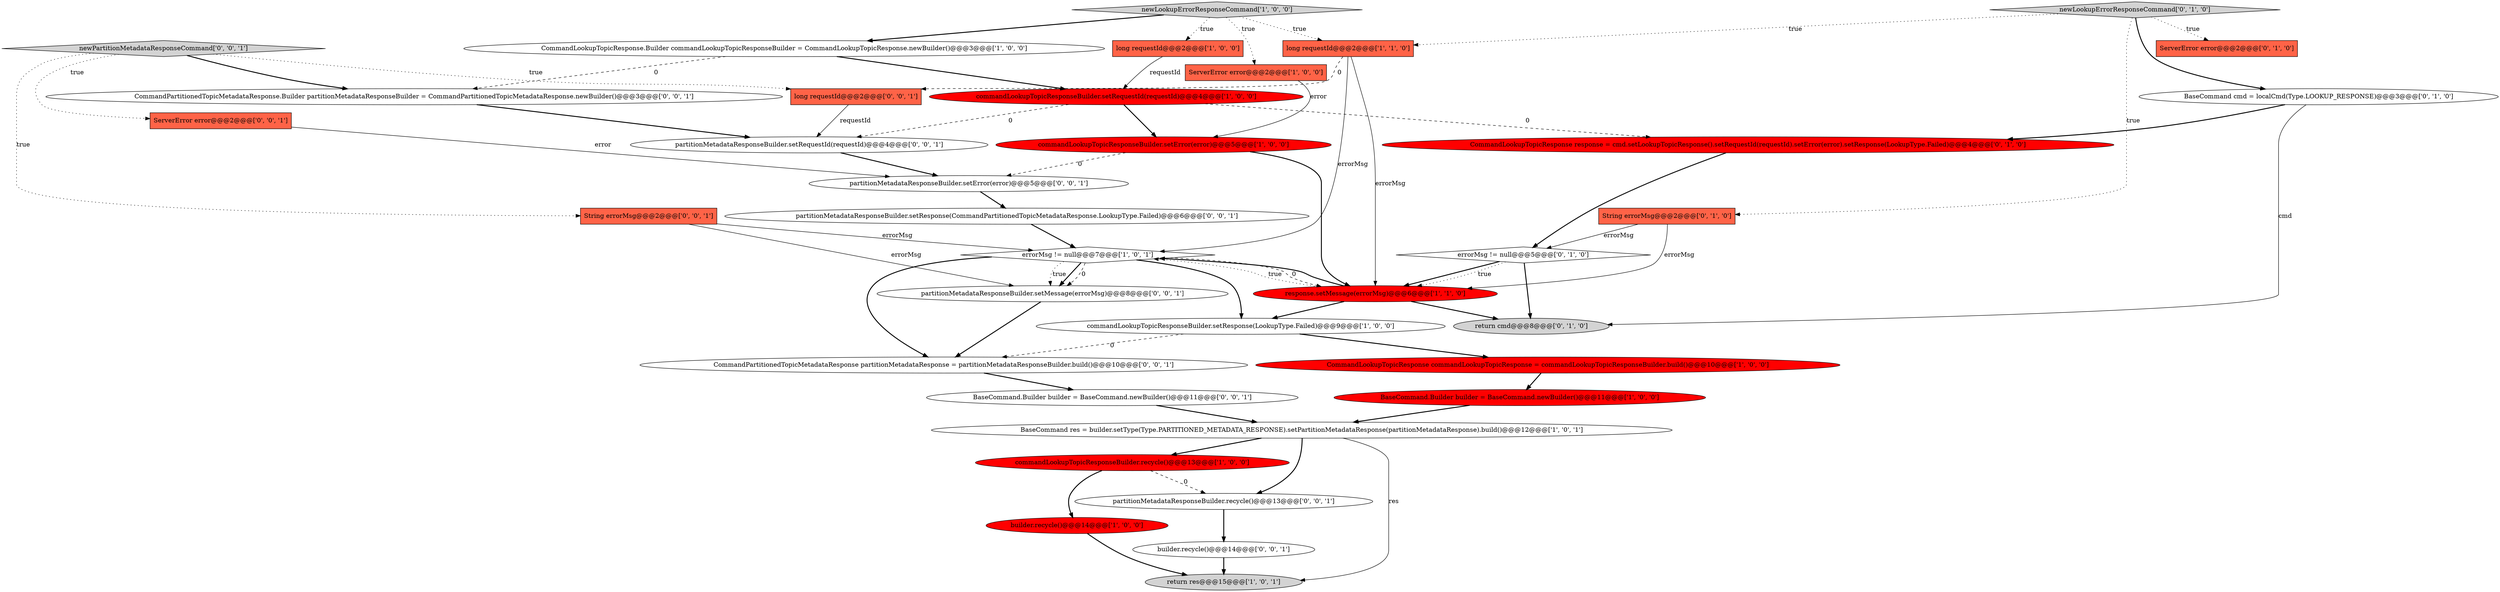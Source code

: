 digraph {
14 [style = filled, label = "errorMsg != null@@@7@@@['1', '0', '1']", fillcolor = white, shape = diamond image = "AAA0AAABBB1BBB"];
11 [style = filled, label = "commandLookupTopicResponseBuilder.setResponse(LookupType.Failed)@@@9@@@['1', '0', '0']", fillcolor = white, shape = ellipse image = "AAA0AAABBB1BBB"];
21 [style = filled, label = "ServerError error@@@2@@@['0', '1', '0']", fillcolor = tomato, shape = box image = "AAA0AAABBB2BBB"];
2 [style = filled, label = "commandLookupTopicResponseBuilder.setRequestId(requestId)@@@4@@@['1', '0', '0']", fillcolor = red, shape = ellipse image = "AAA1AAABBB1BBB"];
23 [style = filled, label = "partitionMetadataResponseBuilder.setError(error)@@@5@@@['0', '0', '1']", fillcolor = white, shape = ellipse image = "AAA0AAABBB3BBB"];
1 [style = filled, label = "builder.recycle()@@@14@@@['1', '0', '0']", fillcolor = red, shape = ellipse image = "AAA1AAABBB1BBB"];
0 [style = filled, label = "long requestId@@@2@@@['1', '0', '0']", fillcolor = tomato, shape = box image = "AAA0AAABBB1BBB"];
4 [style = filled, label = "response.setMessage(errorMsg)@@@6@@@['1', '1', '0']", fillcolor = red, shape = ellipse image = "AAA1AAABBB1BBB"];
16 [style = filled, label = "String errorMsg@@@2@@@['0', '1', '0']", fillcolor = tomato, shape = box image = "AAA0AAABBB2BBB"];
7 [style = filled, label = "return res@@@15@@@['1', '0', '1']", fillcolor = lightgray, shape = ellipse image = "AAA0AAABBB1BBB"];
22 [style = filled, label = "CommandLookupTopicResponse response = cmd.setLookupTopicResponse().setRequestId(requestId).setError(error).setResponse(LookupType.Failed)@@@4@@@['0', '1', '0']", fillcolor = red, shape = ellipse image = "AAA1AAABBB2BBB"];
9 [style = filled, label = "newLookupErrorResponseCommand['1', '0', '0']", fillcolor = lightgray, shape = diamond image = "AAA0AAABBB1BBB"];
5 [style = filled, label = "commandLookupTopicResponseBuilder.setError(error)@@@5@@@['1', '0', '0']", fillcolor = red, shape = ellipse image = "AAA1AAABBB1BBB"];
27 [style = filled, label = "ServerError error@@@2@@@['0', '0', '1']", fillcolor = tomato, shape = box image = "AAA0AAABBB3BBB"];
12 [style = filled, label = "CommandLookupTopicResponse commandLookupTopicResponse = commandLookupTopicResponseBuilder.build()@@@10@@@['1', '0', '0']", fillcolor = red, shape = ellipse image = "AAA1AAABBB1BBB"];
33 [style = filled, label = "partitionMetadataResponseBuilder.setRequestId(requestId)@@@4@@@['0', '0', '1']", fillcolor = white, shape = ellipse image = "AAA0AAABBB3BBB"];
24 [style = filled, label = "partitionMetadataResponseBuilder.recycle()@@@13@@@['0', '0', '1']", fillcolor = white, shape = ellipse image = "AAA0AAABBB3BBB"];
13 [style = filled, label = "long requestId@@@2@@@['1', '1', '0']", fillcolor = tomato, shape = box image = "AAA0AAABBB1BBB"];
35 [style = filled, label = "long requestId@@@2@@@['0', '0', '1']", fillcolor = tomato, shape = box image = "AAA0AAABBB3BBB"];
19 [style = filled, label = "BaseCommand cmd = localCmd(Type.LOOKUP_RESPONSE)@@@3@@@['0', '1', '0']", fillcolor = white, shape = ellipse image = "AAA0AAABBB2BBB"];
26 [style = filled, label = "CommandPartitionedTopicMetadataResponse.Builder partitionMetadataResponseBuilder = CommandPartitionedTopicMetadataResponse.newBuilder()@@@3@@@['0', '0', '1']", fillcolor = white, shape = ellipse image = "AAA0AAABBB3BBB"];
20 [style = filled, label = "newLookupErrorResponseCommand['0', '1', '0']", fillcolor = lightgray, shape = diamond image = "AAA0AAABBB2BBB"];
8 [style = filled, label = "CommandLookupTopicResponse.Builder commandLookupTopicResponseBuilder = CommandLookupTopicResponse.newBuilder()@@@3@@@['1', '0', '0']", fillcolor = white, shape = ellipse image = "AAA0AAABBB1BBB"];
3 [style = filled, label = "BaseCommand.Builder builder = BaseCommand.newBuilder()@@@11@@@['1', '0', '0']", fillcolor = red, shape = ellipse image = "AAA1AAABBB1BBB"];
6 [style = filled, label = "BaseCommand res = builder.setType(Type.PARTITIONED_METADATA_RESPONSE).setPartitionMetadataResponse(partitionMetadataResponse).build()@@@12@@@['1', '0', '1']", fillcolor = white, shape = ellipse image = "AAA0AAABBB1BBB"];
30 [style = filled, label = "BaseCommand.Builder builder = BaseCommand.newBuilder()@@@11@@@['0', '0', '1']", fillcolor = white, shape = ellipse image = "AAA0AAABBB3BBB"];
29 [style = filled, label = "CommandPartitionedTopicMetadataResponse partitionMetadataResponse = partitionMetadataResponseBuilder.build()@@@10@@@['0', '0', '1']", fillcolor = white, shape = ellipse image = "AAA0AAABBB3BBB"];
32 [style = filled, label = "builder.recycle()@@@14@@@['0', '0', '1']", fillcolor = white, shape = ellipse image = "AAA0AAABBB3BBB"];
28 [style = filled, label = "newPartitionMetadataResponseCommand['0', '0', '1']", fillcolor = lightgray, shape = diamond image = "AAA0AAABBB3BBB"];
17 [style = filled, label = "return cmd@@@8@@@['0', '1', '0']", fillcolor = lightgray, shape = ellipse image = "AAA0AAABBB2BBB"];
31 [style = filled, label = "String errorMsg@@@2@@@['0', '0', '1']", fillcolor = tomato, shape = box image = "AAA0AAABBB3BBB"];
15 [style = filled, label = "commandLookupTopicResponseBuilder.recycle()@@@13@@@['1', '0', '0']", fillcolor = red, shape = ellipse image = "AAA1AAABBB1BBB"];
18 [style = filled, label = "errorMsg != null@@@5@@@['0', '1', '0']", fillcolor = white, shape = diamond image = "AAA0AAABBB2BBB"];
34 [style = filled, label = "partitionMetadataResponseBuilder.setResponse(CommandPartitionedTopicMetadataResponse.LookupType.Failed)@@@6@@@['0', '0', '1']", fillcolor = white, shape = ellipse image = "AAA0AAABBB3BBB"];
25 [style = filled, label = "partitionMetadataResponseBuilder.setMessage(errorMsg)@@@8@@@['0', '0', '1']", fillcolor = white, shape = ellipse image = "AAA0AAABBB3BBB"];
10 [style = filled, label = "ServerError error@@@2@@@['1', '0', '0']", fillcolor = tomato, shape = box image = "AAA0AAABBB1BBB"];
35->33 [style = solid, label="requestId"];
13->4 [style = solid, label="errorMsg"];
4->14 [style = bold, label=""];
28->31 [style = dotted, label="true"];
14->25 [style = bold, label=""];
16->18 [style = solid, label="errorMsg"];
9->0 [style = dotted, label="true"];
4->17 [style = bold, label=""];
29->30 [style = bold, label=""];
13->35 [style = dashed, label="0"];
31->25 [style = solid, label="errorMsg"];
28->35 [style = dotted, label="true"];
14->25 [style = dashed, label="0"];
5->23 [style = dashed, label="0"];
31->14 [style = solid, label="errorMsg"];
15->24 [style = dashed, label="0"];
24->32 [style = bold, label=""];
18->17 [style = bold, label=""];
11->29 [style = dashed, label="0"];
3->6 [style = bold, label=""];
28->26 [style = bold, label=""];
6->24 [style = bold, label=""];
11->12 [style = bold, label=""];
32->7 [style = bold, label=""];
20->21 [style = dotted, label="true"];
25->29 [style = bold, label=""];
13->14 [style = solid, label="errorMsg"];
30->6 [style = bold, label=""];
9->8 [style = bold, label=""];
4->14 [style = dotted, label="true"];
1->7 [style = bold, label=""];
6->15 [style = bold, label=""];
14->4 [style = dashed, label="0"];
33->23 [style = bold, label=""];
22->18 [style = bold, label=""];
18->4 [style = bold, label=""];
8->2 [style = bold, label=""];
0->2 [style = solid, label="requestId"];
16->4 [style = solid, label="errorMsg"];
9->13 [style = dotted, label="true"];
5->4 [style = bold, label=""];
14->25 [style = dotted, label="true"];
19->17 [style = solid, label="cmd"];
14->29 [style = bold, label=""];
23->34 [style = bold, label=""];
20->13 [style = dotted, label="true"];
2->33 [style = dashed, label="0"];
12->3 [style = bold, label=""];
34->14 [style = bold, label=""];
18->4 [style = dotted, label="true"];
28->27 [style = dotted, label="true"];
10->5 [style = solid, label="error"];
4->11 [style = bold, label=""];
20->19 [style = bold, label=""];
9->10 [style = dotted, label="true"];
27->23 [style = solid, label="error"];
14->11 [style = bold, label=""];
19->22 [style = bold, label=""];
26->33 [style = bold, label=""];
2->22 [style = dashed, label="0"];
8->26 [style = dashed, label="0"];
6->7 [style = solid, label="res"];
20->16 [style = dotted, label="true"];
2->5 [style = bold, label=""];
15->1 [style = bold, label=""];
}
